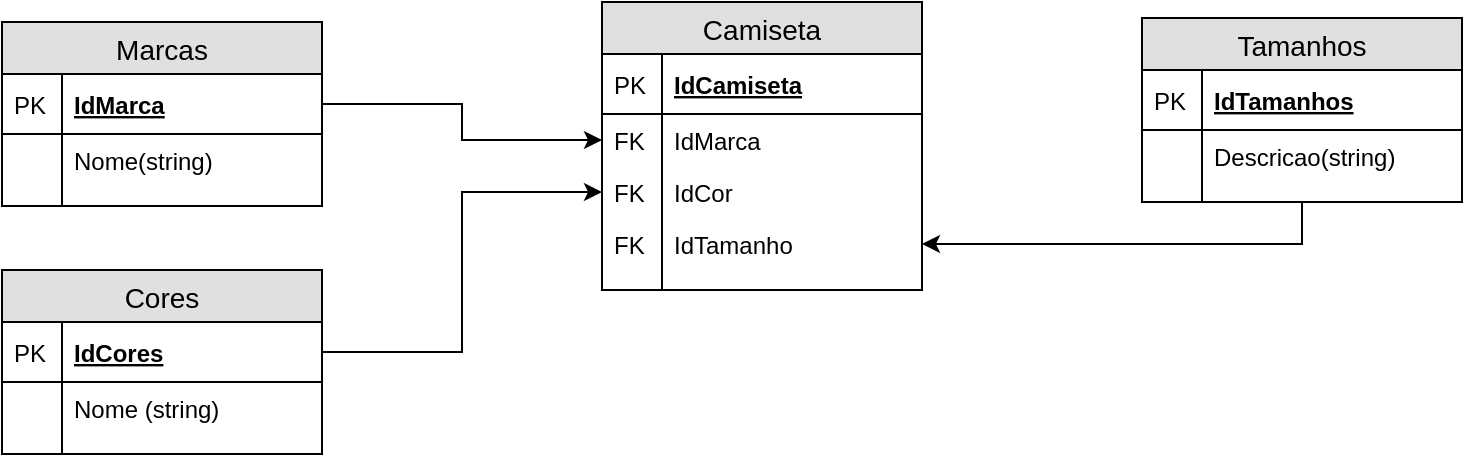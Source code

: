 <mxfile version="10.9.5" type="device"><diagram id="sSMXJ-7IzgtlN774NPSC" name="Lógico"><mxGraphModel dx="926" dy="628" grid="1" gridSize="10" guides="1" tooltips="1" connect="1" arrows="1" fold="1" page="1" pageScale="1" pageWidth="1169" pageHeight="827" math="0" shadow="0"><root><mxCell id="0"/><mxCell id="1" parent="0"/><mxCell id="8PFC50FpEp416gWG5oh9-1" value="Camiseta" style="swimlane;fontStyle=0;childLayout=stackLayout;horizontal=1;startSize=26;fillColor=#e0e0e0;horizontalStack=0;resizeParent=1;resizeParentMax=0;resizeLast=0;collapsible=1;marginBottom=0;swimlaneFillColor=#ffffff;align=center;fontSize=14;" parent="1" vertex="1"><mxGeometry x="340" y="72" width="160" height="144" as="geometry"/></mxCell><mxCell id="8PFC50FpEp416gWG5oh9-2" value="IdCamiseta" style="shape=partialRectangle;top=0;left=0;right=0;bottom=1;align=left;verticalAlign=middle;fillColor=none;spacingLeft=34;spacingRight=4;overflow=hidden;rotatable=0;points=[[0,0.5],[1,0.5]];portConstraint=eastwest;dropTarget=0;fontStyle=5;fontSize=12;" parent="8PFC50FpEp416gWG5oh9-1" vertex="1"><mxGeometry y="26" width="160" height="30" as="geometry"/></mxCell><mxCell id="8PFC50FpEp416gWG5oh9-3" value="PK" style="shape=partialRectangle;top=0;left=0;bottom=0;fillColor=none;align=left;verticalAlign=middle;spacingLeft=4;spacingRight=4;overflow=hidden;rotatable=0;points=[];portConstraint=eastwest;part=1;fontSize=12;" parent="8PFC50FpEp416gWG5oh9-2" vertex="1" connectable="0"><mxGeometry width="30" height="30" as="geometry"/></mxCell><mxCell id="8PFC50FpEp416gWG5oh9-4" value="IdMarca" style="shape=partialRectangle;top=0;left=0;right=0;bottom=0;align=left;verticalAlign=top;fillColor=none;spacingLeft=34;spacingRight=4;overflow=hidden;rotatable=0;points=[[0,0.5],[1,0.5]];portConstraint=eastwest;dropTarget=0;fontSize=12;" parent="8PFC50FpEp416gWG5oh9-1" vertex="1"><mxGeometry y="56" width="160" height="26" as="geometry"/></mxCell><mxCell id="8PFC50FpEp416gWG5oh9-5" value="FK" style="shape=partialRectangle;top=0;left=0;bottom=0;fillColor=none;align=left;verticalAlign=top;spacingLeft=4;spacingRight=4;overflow=hidden;rotatable=0;points=[];portConstraint=eastwest;part=1;fontSize=12;" parent="8PFC50FpEp416gWG5oh9-4" vertex="1" connectable="0"><mxGeometry width="30" height="26" as="geometry"/></mxCell><mxCell id="8PFC50FpEp416gWG5oh9-6" value="IdCor" style="shape=partialRectangle;top=0;left=0;right=0;bottom=0;align=left;verticalAlign=top;fillColor=none;spacingLeft=34;spacingRight=4;overflow=hidden;rotatable=0;points=[[0,0.5],[1,0.5]];portConstraint=eastwest;dropTarget=0;fontSize=12;" parent="8PFC50FpEp416gWG5oh9-1" vertex="1"><mxGeometry y="82" width="160" height="26" as="geometry"/></mxCell><mxCell id="8PFC50FpEp416gWG5oh9-7" value="FK" style="shape=partialRectangle;top=0;left=0;bottom=0;fillColor=none;align=left;verticalAlign=top;spacingLeft=4;spacingRight=4;overflow=hidden;rotatable=0;points=[];portConstraint=eastwest;part=1;fontSize=12;" parent="8PFC50FpEp416gWG5oh9-6" vertex="1" connectable="0"><mxGeometry width="30" height="26" as="geometry"/></mxCell><mxCell id="8PFC50FpEp416gWG5oh9-8" value="IdTamanho" style="shape=partialRectangle;top=0;left=0;right=0;bottom=0;align=left;verticalAlign=top;fillColor=none;spacingLeft=34;spacingRight=4;overflow=hidden;rotatable=0;points=[[0,0.5],[1,0.5]];portConstraint=eastwest;dropTarget=0;fontSize=12;" parent="8PFC50FpEp416gWG5oh9-1" vertex="1"><mxGeometry y="108" width="160" height="26" as="geometry"/></mxCell><mxCell id="8PFC50FpEp416gWG5oh9-9" value="FK" style="shape=partialRectangle;top=0;left=0;bottom=0;fillColor=none;align=left;verticalAlign=top;spacingLeft=4;spacingRight=4;overflow=hidden;rotatable=0;points=[];portConstraint=eastwest;part=1;fontSize=12;" parent="8PFC50FpEp416gWG5oh9-8" vertex="1" connectable="0"><mxGeometry width="30" height="26" as="geometry"/></mxCell><mxCell id="8PFC50FpEp416gWG5oh9-10" value="" style="shape=partialRectangle;top=0;left=0;right=0;bottom=0;align=left;verticalAlign=top;fillColor=none;spacingLeft=34;spacingRight=4;overflow=hidden;rotatable=0;points=[[0,0.5],[1,0.5]];portConstraint=eastwest;dropTarget=0;fontSize=12;" parent="8PFC50FpEp416gWG5oh9-1" vertex="1"><mxGeometry y="134" width="160" height="10" as="geometry"/></mxCell><mxCell id="8PFC50FpEp416gWG5oh9-11" value="" style="shape=partialRectangle;top=0;left=0;bottom=0;fillColor=none;align=left;verticalAlign=top;spacingLeft=4;spacingRight=4;overflow=hidden;rotatable=0;points=[];portConstraint=eastwest;part=1;fontSize=12;" parent="8PFC50FpEp416gWG5oh9-10" vertex="1" connectable="0"><mxGeometry width="30" height="10" as="geometry"/></mxCell><mxCell id="8PFC50FpEp416gWG5oh9-12" value="Marcas" style="swimlane;fontStyle=0;childLayout=stackLayout;horizontal=1;startSize=26;fillColor=#e0e0e0;horizontalStack=0;resizeParent=1;resizeParentMax=0;resizeLast=0;collapsible=1;marginBottom=0;swimlaneFillColor=#ffffff;align=center;fontSize=14;" parent="1" vertex="1"><mxGeometry x="40" y="82" width="160" height="92" as="geometry"/></mxCell><mxCell id="8PFC50FpEp416gWG5oh9-13" value="IdMarca" style="shape=partialRectangle;top=0;left=0;right=0;bottom=1;align=left;verticalAlign=middle;fillColor=none;spacingLeft=34;spacingRight=4;overflow=hidden;rotatable=0;points=[[0,0.5],[1,0.5]];portConstraint=eastwest;dropTarget=0;fontStyle=5;fontSize=12;" parent="8PFC50FpEp416gWG5oh9-12" vertex="1"><mxGeometry y="26" width="160" height="30" as="geometry"/></mxCell><mxCell id="8PFC50FpEp416gWG5oh9-14" value="PK" style="shape=partialRectangle;top=0;left=0;bottom=0;fillColor=none;align=left;verticalAlign=middle;spacingLeft=4;spacingRight=4;overflow=hidden;rotatable=0;points=[];portConstraint=eastwest;part=1;fontSize=12;" parent="8PFC50FpEp416gWG5oh9-13" vertex="1" connectable="0"><mxGeometry width="30" height="30" as="geometry"/></mxCell><mxCell id="8PFC50FpEp416gWG5oh9-15" value="Nome(string)" style="shape=partialRectangle;top=0;left=0;right=0;bottom=0;align=left;verticalAlign=top;fillColor=none;spacingLeft=34;spacingRight=4;overflow=hidden;rotatable=0;points=[[0,0.5],[1,0.5]];portConstraint=eastwest;dropTarget=0;fontSize=12;" parent="8PFC50FpEp416gWG5oh9-12" vertex="1"><mxGeometry y="56" width="160" height="26" as="geometry"/></mxCell><mxCell id="8PFC50FpEp416gWG5oh9-16" value="" style="shape=partialRectangle;top=0;left=0;bottom=0;fillColor=none;align=left;verticalAlign=top;spacingLeft=4;spacingRight=4;overflow=hidden;rotatable=0;points=[];portConstraint=eastwest;part=1;fontSize=12;" parent="8PFC50FpEp416gWG5oh9-15" vertex="1" connectable="0"><mxGeometry width="30" height="26" as="geometry"/></mxCell><mxCell id="8PFC50FpEp416gWG5oh9-21" value="" style="shape=partialRectangle;top=0;left=0;right=0;bottom=0;align=left;verticalAlign=top;fillColor=none;spacingLeft=34;spacingRight=4;overflow=hidden;rotatable=0;points=[[0,0.5],[1,0.5]];portConstraint=eastwest;dropTarget=0;fontSize=12;" parent="8PFC50FpEp416gWG5oh9-12" vertex="1"><mxGeometry y="82" width="160" height="10" as="geometry"/></mxCell><mxCell id="8PFC50FpEp416gWG5oh9-22" value="" style="shape=partialRectangle;top=0;left=0;bottom=0;fillColor=none;align=left;verticalAlign=top;spacingLeft=4;spacingRight=4;overflow=hidden;rotatable=0;points=[];portConstraint=eastwest;part=1;fontSize=12;" parent="8PFC50FpEp416gWG5oh9-21" vertex="1" connectable="0"><mxGeometry width="30" height="10" as="geometry"/></mxCell><mxCell id="8PFC50FpEp416gWG5oh9-23" value="Cores" style="swimlane;fontStyle=0;childLayout=stackLayout;horizontal=1;startSize=26;fillColor=#e0e0e0;horizontalStack=0;resizeParent=1;resizeParentMax=0;resizeLast=0;collapsible=1;marginBottom=0;swimlaneFillColor=#ffffff;align=center;fontSize=14;" parent="1" vertex="1"><mxGeometry x="40" y="206" width="160" height="92" as="geometry"/></mxCell><mxCell id="8PFC50FpEp416gWG5oh9-24" value="IdCores" style="shape=partialRectangle;top=0;left=0;right=0;bottom=1;align=left;verticalAlign=middle;fillColor=none;spacingLeft=34;spacingRight=4;overflow=hidden;rotatable=0;points=[[0,0.5],[1,0.5]];portConstraint=eastwest;dropTarget=0;fontStyle=5;fontSize=12;" parent="8PFC50FpEp416gWG5oh9-23" vertex="1"><mxGeometry y="26" width="160" height="30" as="geometry"/></mxCell><mxCell id="8PFC50FpEp416gWG5oh9-25" value="PK" style="shape=partialRectangle;top=0;left=0;bottom=0;fillColor=none;align=left;verticalAlign=middle;spacingLeft=4;spacingRight=4;overflow=hidden;rotatable=0;points=[];portConstraint=eastwest;part=1;fontSize=12;" parent="8PFC50FpEp416gWG5oh9-24" vertex="1" connectable="0"><mxGeometry width="30" height="30" as="geometry"/></mxCell><mxCell id="8PFC50FpEp416gWG5oh9-26" value="Nome (string)" style="shape=partialRectangle;top=0;left=0;right=0;bottom=0;align=left;verticalAlign=top;fillColor=none;spacingLeft=34;spacingRight=4;overflow=hidden;rotatable=0;points=[[0,0.5],[1,0.5]];portConstraint=eastwest;dropTarget=0;fontSize=12;" parent="8PFC50FpEp416gWG5oh9-23" vertex="1"><mxGeometry y="56" width="160" height="26" as="geometry"/></mxCell><mxCell id="8PFC50FpEp416gWG5oh9-27" value="" style="shape=partialRectangle;top=0;left=0;bottom=0;fillColor=none;align=left;verticalAlign=top;spacingLeft=4;spacingRight=4;overflow=hidden;rotatable=0;points=[];portConstraint=eastwest;part=1;fontSize=12;" parent="8PFC50FpEp416gWG5oh9-26" vertex="1" connectable="0"><mxGeometry width="30" height="26" as="geometry"/></mxCell><mxCell id="8PFC50FpEp416gWG5oh9-32" value="" style="shape=partialRectangle;top=0;left=0;right=0;bottom=0;align=left;verticalAlign=top;fillColor=none;spacingLeft=34;spacingRight=4;overflow=hidden;rotatable=0;points=[[0,0.5],[1,0.5]];portConstraint=eastwest;dropTarget=0;fontSize=12;" parent="8PFC50FpEp416gWG5oh9-23" vertex="1"><mxGeometry y="82" width="160" height="10" as="geometry"/></mxCell><mxCell id="8PFC50FpEp416gWG5oh9-33" value="" style="shape=partialRectangle;top=0;left=0;bottom=0;fillColor=none;align=left;verticalAlign=top;spacingLeft=4;spacingRight=4;overflow=hidden;rotatable=0;points=[];portConstraint=eastwest;part=1;fontSize=12;" parent="8PFC50FpEp416gWG5oh9-32" vertex="1" connectable="0"><mxGeometry width="30" height="10" as="geometry"/></mxCell><mxCell id="8PFC50FpEp416gWG5oh9-47" style="edgeStyle=orthogonalEdgeStyle;rounded=0;orthogonalLoop=1;jettySize=auto;html=1;entryX=1;entryY=0.5;entryDx=0;entryDy=0;" parent="1" source="8PFC50FpEp416gWG5oh9-34" target="8PFC50FpEp416gWG5oh9-8" edge="1"><mxGeometry relative="1" as="geometry"/></mxCell><mxCell id="8PFC50FpEp416gWG5oh9-34" value="Tamanhos" style="swimlane;fontStyle=0;childLayout=stackLayout;horizontal=1;startSize=26;fillColor=#e0e0e0;horizontalStack=0;resizeParent=1;resizeParentMax=0;resizeLast=0;collapsible=1;marginBottom=0;swimlaneFillColor=#ffffff;align=center;fontSize=14;" parent="1" vertex="1"><mxGeometry x="610" y="80" width="160" height="92" as="geometry"/></mxCell><mxCell id="8PFC50FpEp416gWG5oh9-35" value="IdTamanhos" style="shape=partialRectangle;top=0;left=0;right=0;bottom=1;align=left;verticalAlign=middle;fillColor=none;spacingLeft=34;spacingRight=4;overflow=hidden;rotatable=0;points=[[0,0.5],[1,0.5]];portConstraint=eastwest;dropTarget=0;fontStyle=5;fontSize=12;" parent="8PFC50FpEp416gWG5oh9-34" vertex="1"><mxGeometry y="26" width="160" height="30" as="geometry"/></mxCell><mxCell id="8PFC50FpEp416gWG5oh9-36" value="PK" style="shape=partialRectangle;top=0;left=0;bottom=0;fillColor=none;align=left;verticalAlign=middle;spacingLeft=4;spacingRight=4;overflow=hidden;rotatable=0;points=[];portConstraint=eastwest;part=1;fontSize=12;" parent="8PFC50FpEp416gWG5oh9-35" vertex="1" connectable="0"><mxGeometry width="30" height="30" as="geometry"/></mxCell><mxCell id="8PFC50FpEp416gWG5oh9-37" value="Descricao(string)" style="shape=partialRectangle;top=0;left=0;right=0;bottom=0;align=left;verticalAlign=top;fillColor=none;spacingLeft=34;spacingRight=4;overflow=hidden;rotatable=0;points=[[0,0.5],[1,0.5]];portConstraint=eastwest;dropTarget=0;fontSize=12;" parent="8PFC50FpEp416gWG5oh9-34" vertex="1"><mxGeometry y="56" width="160" height="26" as="geometry"/></mxCell><mxCell id="8PFC50FpEp416gWG5oh9-38" value="" style="shape=partialRectangle;top=0;left=0;bottom=0;fillColor=none;align=left;verticalAlign=top;spacingLeft=4;spacingRight=4;overflow=hidden;rotatable=0;points=[];portConstraint=eastwest;part=1;fontSize=12;" parent="8PFC50FpEp416gWG5oh9-37" vertex="1" connectable="0"><mxGeometry width="30" height="26" as="geometry"/></mxCell><mxCell id="8PFC50FpEp416gWG5oh9-43" value="" style="shape=partialRectangle;top=0;left=0;right=0;bottom=0;align=left;verticalAlign=top;fillColor=none;spacingLeft=34;spacingRight=4;overflow=hidden;rotatable=0;points=[[0,0.5],[1,0.5]];portConstraint=eastwest;dropTarget=0;fontSize=12;" parent="8PFC50FpEp416gWG5oh9-34" vertex="1"><mxGeometry y="82" width="160" height="10" as="geometry"/></mxCell><mxCell id="8PFC50FpEp416gWG5oh9-44" value="" style="shape=partialRectangle;top=0;left=0;bottom=0;fillColor=none;align=left;verticalAlign=top;spacingLeft=4;spacingRight=4;overflow=hidden;rotatable=0;points=[];portConstraint=eastwest;part=1;fontSize=12;" parent="8PFC50FpEp416gWG5oh9-43" vertex="1" connectable="0"><mxGeometry width="30" height="10" as="geometry"/></mxCell><mxCell id="8PFC50FpEp416gWG5oh9-45" style="edgeStyle=orthogonalEdgeStyle;rounded=0;orthogonalLoop=1;jettySize=auto;html=1;entryX=0;entryY=0.5;entryDx=0;entryDy=0;" parent="1" source="8PFC50FpEp416gWG5oh9-13" target="8PFC50FpEp416gWG5oh9-4" edge="1"><mxGeometry relative="1" as="geometry"/></mxCell><mxCell id="8PFC50FpEp416gWG5oh9-46" style="edgeStyle=orthogonalEdgeStyle;rounded=0;orthogonalLoop=1;jettySize=auto;html=1;entryX=0;entryY=0.5;entryDx=0;entryDy=0;" parent="1" source="8PFC50FpEp416gWG5oh9-24" target="8PFC50FpEp416gWG5oh9-6" edge="1"><mxGeometry relative="1" as="geometry"/></mxCell></root></mxGraphModel></diagram><diagram id="Vcw9I41S7uPEKUYn4uhd" name="Conceitual"><mxGraphModel dx="926" dy="628" grid="1" gridSize="10" guides="1" tooltips="1" connect="1" arrows="1" fold="1" page="1" pageScale="1" pageWidth="1169" pageHeight="827" math="0" shadow="0"><root><mxCell id="UbxLFuo61_Ej0oOJnyM--0"/><mxCell id="UbxLFuo61_Ej0oOJnyM--1" parent="UbxLFuo61_Ej0oOJnyM--0"/><mxCell id="UbxLFuo61_Ej0oOJnyM--2" value="Camiseta" style="rounded=0;whiteSpace=wrap;html=1;" parent="UbxLFuo61_Ej0oOJnyM--1" vertex="1"><mxGeometry x="360" y="40" width="120" height="60" as="geometry"/></mxCell><mxCell id="UbxLFuo61_Ej0oOJnyM--3" value="Cor" style="rounded=0;whiteSpace=wrap;html=1;" parent="UbxLFuo61_Ej0oOJnyM--1" vertex="1"><mxGeometry x="180" y="410" width="120" height="60" as="geometry"/></mxCell><mxCell id="UbxLFuo61_Ej0oOJnyM--4" value="Tamanho" style="rounded=0;whiteSpace=wrap;html=1;" parent="UbxLFuo61_Ej0oOJnyM--1" vertex="1"><mxGeometry x="130" y="260" width="120" height="60" as="geometry"/></mxCell><mxCell id="UbxLFuo61_Ej0oOJnyM--5" value="Marca" style="rounded=0;whiteSpace=wrap;html=1;" parent="UbxLFuo61_Ej0oOJnyM--1" vertex="1"><mxGeometry x="160" y="40" width="120" height="60" as="geometry"/></mxCell><mxCell id="UbxLFuo61_Ej0oOJnyM--6" value="" style="edgeStyle=entityRelationEdgeStyle;fontSize=12;html=1;endArrow=ERoneToMany;entryX=0;entryY=0.5;entryDx=0;entryDy=0;exitX=1;exitY=0.5;exitDx=0;exitDy=0;" parent="UbxLFuo61_Ej0oOJnyM--1" source="UbxLFuo61_Ej0oOJnyM--5" target="UbxLFuo61_Ej0oOJnyM--2" edge="1"><mxGeometry width="100" height="100" relative="1" as="geometry"><mxPoint x="270" y="120" as="sourcePoint"/><mxPoint x="370" y="20" as="targetPoint"/></mxGeometry></mxCell><mxCell id="UbxLFuo61_Ej0oOJnyM--7" value="" style="edgeStyle=entityRelationEdgeStyle;fontSize=12;html=1;endArrow=ERoneToMany;exitX=1;exitY=0.5;exitDx=0;exitDy=0;" parent="UbxLFuo61_Ej0oOJnyM--1" source="UbxLFuo61_Ej0oOJnyM--4" edge="1"><mxGeometry width="100" height="100" relative="1" as="geometry"><mxPoint x="270" y="170" as="sourcePoint"/><mxPoint x="360" y="70" as="targetPoint"/></mxGeometry></mxCell><mxCell id="UbxLFuo61_Ej0oOJnyM--8" value="" style="edgeStyle=entityRelationEdgeStyle;fontSize=12;html=1;endArrow=ERmany;startArrow=ERmany;exitX=1;exitY=0.5;exitDx=0;exitDy=0;" parent="UbxLFuo61_Ej0oOJnyM--1" source="UbxLFuo61_Ej0oOJnyM--3" edge="1"><mxGeometry width="100" height="100" relative="1" as="geometry"><mxPoint x="290" y="230" as="sourcePoint"/><mxPoint x="360" y="70" as="targetPoint"/></mxGeometry></mxCell></root></mxGraphModel></diagram></mxfile>